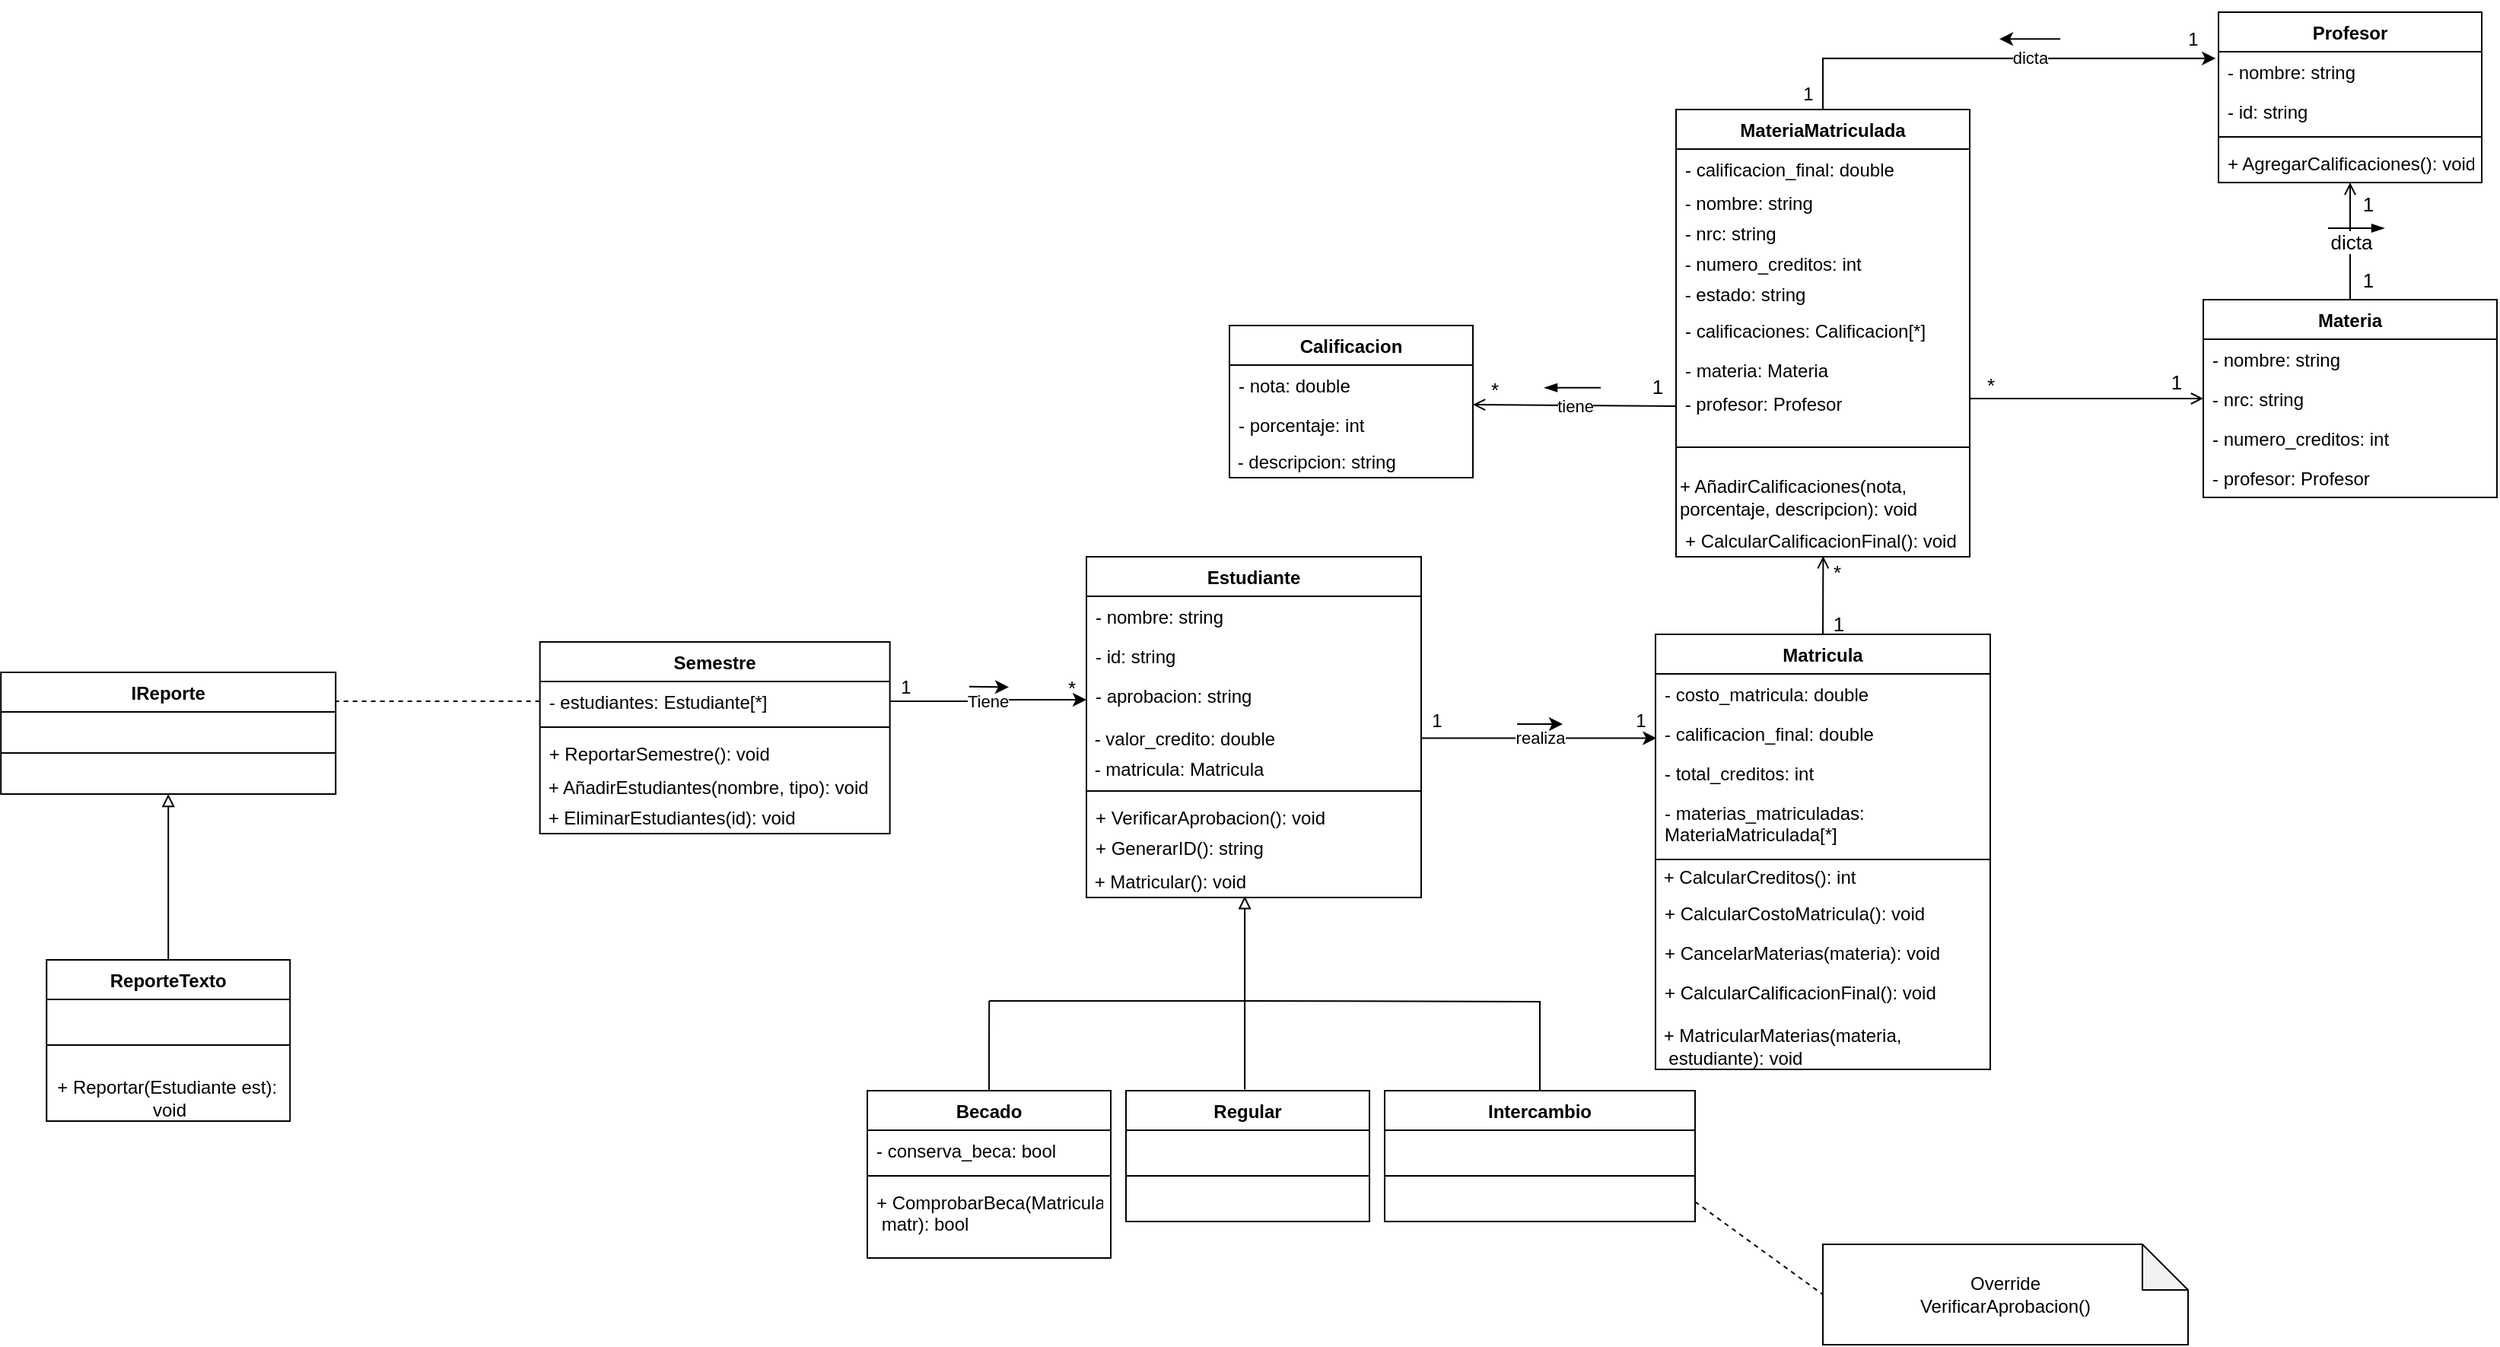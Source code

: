 <mxfile version="16.5.1" type="device"><diagram id="y1QHAL7u7580Ve2rQZN5" name="UML"><mxGraphModel dx="4778" dy="1078" grid="1" gridSize="10" guides="1" tooltips="1" connect="1" arrows="1" fold="1" page="1" pageScale="1" pageWidth="1600" pageHeight="900" math="0" shadow="0"><root><mxCell id="0"/><mxCell id="1" parent="0"/><mxCell id="GwFig526K2JBaYR9-8g_-14" style="rounded=0;orthogonalLoop=1;jettySize=auto;html=1;exitX=0.5;exitY=0;exitDx=0;exitDy=0;entryX=0.501;entryY=0.982;entryDx=0;entryDy=0;entryPerimeter=0;endArrow=open;endFill=0;" parent="1" source="FEUvn8QJqBlLZRFP0QWs-20" target="DB8EXg8k54RvR-zjCEpw-64" edge="1"><mxGeometry relative="1" as="geometry"><mxPoint x="-715.421" y="341.812" as="targetPoint"/></mxGeometry></mxCell><mxCell id="GwFig526K2JBaYR9-8g_-24" value="1" style="edgeLabel;html=1;align=center;verticalAlign=middle;resizable=0;points=[];fontSize=13;labelBackgroundColor=none;" parent="GwFig526K2JBaYR9-8g_-14" vertex="1" connectable="0"><mxGeometry x="-0.562" relative="1" as="geometry"><mxPoint x="10" y="4" as="offset"/></mxGeometry></mxCell><mxCell id="GwFig526K2JBaYR9-8g_-25" value="*" style="edgeLabel;html=1;align=center;verticalAlign=middle;resizable=0;points=[];fontSize=13;labelBackgroundColor=none;" parent="GwFig526K2JBaYR9-8g_-14" vertex="1" connectable="0"><mxGeometry x="0.594" y="-1" relative="1" as="geometry"><mxPoint x="8" as="offset"/></mxGeometry></mxCell><mxCell id="FEUvn8QJqBlLZRFP0QWs-20" value="Matricula" style="swimlane;fontStyle=1;align=center;verticalAlign=top;childLayout=stackLayout;horizontal=1;startSize=26;horizontalStack=0;resizeParent=1;resizeParentMax=0;resizeLast=0;collapsible=1;marginBottom=0;fillColor=none;" parent="1" vertex="1"><mxGeometry x="-826" y="421" width="220" height="286" as="geometry"/></mxCell><mxCell id="FEUvn8QJqBlLZRFP0QWs-13" value="- costo_matricula: double" style="text;strokeColor=none;fillColor=none;align=left;verticalAlign=top;spacingLeft=4;spacingRight=4;overflow=hidden;rotatable=0;points=[[0,0.5],[1,0.5]];portConstraint=eastwest;" parent="FEUvn8QJqBlLZRFP0QWs-20" vertex="1"><mxGeometry y="26" width="220" height="26" as="geometry"/></mxCell><mxCell id="FEUvn8QJqBlLZRFP0QWs-14" value="- calificacion_final: double" style="text;strokeColor=none;fillColor=none;align=left;verticalAlign=top;spacingLeft=4;spacingRight=4;overflow=hidden;rotatable=0;points=[[0,0.5],[1,0.5]];portConstraint=eastwest;" parent="FEUvn8QJqBlLZRFP0QWs-20" vertex="1"><mxGeometry y="52" width="220" height="26" as="geometry"/></mxCell><mxCell id="FEUvn8QJqBlLZRFP0QWs-12" value="- total_creditos: int" style="text;strokeColor=none;fillColor=none;align=left;verticalAlign=top;spacingLeft=4;spacingRight=4;overflow=hidden;rotatable=0;points=[[0,0.5],[1,0.5]];portConstraint=eastwest;" parent="FEUvn8QJqBlLZRFP0QWs-20" vertex="1"><mxGeometry y="78" width="220" height="26" as="geometry"/></mxCell><mxCell id="FEUvn8QJqBlLZRFP0QWs-22" value="- materias_matriculadas: &#10;MateriaMatriculada[*]" style="text;strokeColor=none;fillColor=none;align=left;verticalAlign=top;spacingLeft=4;spacingRight=4;overflow=hidden;rotatable=0;points=[[0,0.5],[1,0.5]];portConstraint=eastwest;" parent="FEUvn8QJqBlLZRFP0QWs-20" vertex="1"><mxGeometry y="104" width="220" height="42" as="geometry"/></mxCell><mxCell id="FEUvn8QJqBlLZRFP0QWs-23" value="" style="line;strokeWidth=1;fillColor=none;align=left;verticalAlign=middle;spacingTop=-1;spacingLeft=3;spacingRight=3;rotatable=0;labelPosition=right;points=[];portConstraint=eastwest;" parent="FEUvn8QJqBlLZRFP0QWs-20" vertex="1"><mxGeometry y="146" width="220" height="4" as="geometry"/></mxCell><mxCell id="DB8EXg8k54RvR-zjCEpw-80" value="&amp;nbsp;+ CalcularCreditos(): int" style="text;html=1;align=left;verticalAlign=middle;resizable=0;points=[];autosize=1;strokeColor=none;fillColor=none;" parent="FEUvn8QJqBlLZRFP0QWs-20" vertex="1"><mxGeometry y="150" width="220" height="20" as="geometry"/></mxCell><mxCell id="FEUvn8QJqBlLZRFP0QWs-24" value="+ CalcularCostoMatricula(): void" style="text;strokeColor=none;fillColor=none;align=left;verticalAlign=top;spacingLeft=4;spacingRight=4;overflow=hidden;rotatable=0;points=[[0,0.5],[1,0.5]];portConstraint=eastwest;" parent="FEUvn8QJqBlLZRFP0QWs-20" vertex="1"><mxGeometry y="170" width="220" height="26" as="geometry"/></mxCell><mxCell id="FEUvn8QJqBlLZRFP0QWs-48" value="+ CancelarMaterias(materia): void" style="text;strokeColor=none;fillColor=none;align=left;verticalAlign=top;spacingLeft=4;spacingRight=4;overflow=hidden;rotatable=0;points=[[0,0.5],[1,0.5]];portConstraint=eastwest;" parent="FEUvn8QJqBlLZRFP0QWs-20" vertex="1"><mxGeometry y="196" width="220" height="26" as="geometry"/></mxCell><mxCell id="GwFig526K2JBaYR9-8g_-22" value="+ CalcularCalificacionFinal(): void" style="text;strokeColor=none;fillColor=none;align=left;verticalAlign=top;spacingLeft=4;spacingRight=4;overflow=hidden;rotatable=0;points=[[0,0.5],[1,0.5]];portConstraint=eastwest;" parent="FEUvn8QJqBlLZRFP0QWs-20" vertex="1"><mxGeometry y="222" width="220" height="34" as="geometry"/></mxCell><mxCell id="DB8EXg8k54RvR-zjCEpw-78" value="&amp;nbsp;+ MatricularMaterias(materia, &lt;br&gt;&lt;div style=&quot;&quot;&gt;&lt;span style=&quot;background-color: initial;&quot;&gt;&amp;nbsp; estudiante): void&lt;/span&gt;&lt;/div&gt;" style="text;html=1;align=left;verticalAlign=middle;resizable=0;points=[];autosize=1;strokeColor=none;fillColor=none;" parent="FEUvn8QJqBlLZRFP0QWs-20" vertex="1"><mxGeometry y="256" width="220" height="30" as="geometry"/></mxCell><mxCell id="FEUvn8QJqBlLZRFP0QWs-38" value="Estudiante" style="swimlane;fontStyle=1;align=center;verticalAlign=top;childLayout=stackLayout;horizontal=1;startSize=26;horizontalStack=0;resizeParent=1;resizeParentMax=0;resizeLast=0;collapsible=1;marginBottom=0;fillColor=none;" parent="1" vertex="1"><mxGeometry x="-1200" y="370" width="220" height="224" as="geometry"/></mxCell><mxCell id="FEUvn8QJqBlLZRFP0QWs-39" value="- nombre: string" style="text;strokeColor=none;fillColor=none;align=left;verticalAlign=top;spacingLeft=4;spacingRight=4;overflow=hidden;rotatable=0;points=[[0,0.5],[1,0.5]];portConstraint=eastwest;" parent="FEUvn8QJqBlLZRFP0QWs-38" vertex="1"><mxGeometry y="26" width="220" height="26" as="geometry"/></mxCell><mxCell id="FEUvn8QJqBlLZRFP0QWs-40" value="- id: string" style="text;strokeColor=none;fillColor=none;align=left;verticalAlign=top;spacingLeft=4;spacingRight=4;overflow=hidden;rotatable=0;points=[[0,0.5],[1,0.5]];portConstraint=eastwest;" parent="FEUvn8QJqBlLZRFP0QWs-38" vertex="1"><mxGeometry y="52" width="220" height="26" as="geometry"/></mxCell><mxCell id="FEUvn8QJqBlLZRFP0QWs-42" value="- aprobacion: string" style="text;strokeColor=none;fillColor=none;align=left;verticalAlign=top;spacingLeft=4;spacingRight=4;overflow=hidden;rotatable=0;points=[[0,0.5],[1,0.5]];portConstraint=eastwest;" parent="FEUvn8QJqBlLZRFP0QWs-38" vertex="1"><mxGeometry y="78" width="220" height="32" as="geometry"/></mxCell><mxCell id="DB8EXg8k54RvR-zjCEpw-83" value="&amp;nbsp;- valor_credito: double" style="text;html=1;align=left;verticalAlign=middle;resizable=0;points=[];autosize=1;strokeColor=none;fillColor=none;" parent="FEUvn8QJqBlLZRFP0QWs-38" vertex="1"><mxGeometry y="110" width="220" height="20" as="geometry"/></mxCell><mxCell id="DB8EXg8k54RvR-zjCEpw-84" value="&amp;nbsp;- matricula: Matricula" style="text;html=1;align=left;verticalAlign=middle;resizable=0;points=[];autosize=1;strokeColor=none;fillColor=none;" parent="FEUvn8QJqBlLZRFP0QWs-38" vertex="1"><mxGeometry y="130" width="220" height="20" as="geometry"/></mxCell><mxCell id="FEUvn8QJqBlLZRFP0QWs-45" value="" style="line;strokeWidth=1;fillColor=none;align=left;verticalAlign=middle;spacingTop=-1;spacingLeft=3;spacingRight=3;rotatable=0;labelPosition=right;points=[];portConstraint=eastwest;" parent="FEUvn8QJqBlLZRFP0QWs-38" vertex="1"><mxGeometry y="150" width="220" height="8" as="geometry"/></mxCell><mxCell id="FEUvn8QJqBlLZRFP0QWs-47" value="+ VerificarAprobacion(): void" style="text;strokeColor=none;fillColor=none;align=left;verticalAlign=top;spacingLeft=4;spacingRight=4;overflow=hidden;rotatable=0;points=[[0,0.5],[1,0.5]];portConstraint=eastwest;" parent="FEUvn8QJqBlLZRFP0QWs-38" vertex="1"><mxGeometry y="158" width="220" height="20" as="geometry"/></mxCell><mxCell id="FEUvn8QJqBlLZRFP0QWs-49" value="+ GenerarID(): string" style="text;strokeColor=none;fillColor=none;align=left;verticalAlign=top;spacingLeft=4;spacingRight=4;overflow=hidden;rotatable=0;points=[[0,0.5],[1,0.5]];portConstraint=eastwest;" parent="FEUvn8QJqBlLZRFP0QWs-38" vertex="1"><mxGeometry y="178" width="220" height="26" as="geometry"/></mxCell><mxCell id="DB8EXg8k54RvR-zjCEpw-82" value="&amp;nbsp;+ Matricular(): void" style="text;html=1;align=left;verticalAlign=middle;resizable=0;points=[];autosize=1;strokeColor=none;fillColor=none;" parent="FEUvn8QJqBlLZRFP0QWs-38" vertex="1"><mxGeometry y="204" width="220" height="20" as="geometry"/></mxCell><mxCell id="FEUvn8QJqBlLZRFP0QWs-50" value="Becado" style="swimlane;fontStyle=1;align=center;verticalAlign=top;childLayout=stackLayout;horizontal=1;startSize=26;horizontalStack=0;resizeParent=1;resizeParentMax=0;resizeLast=0;collapsible=1;marginBottom=0;fillColor=none;" parent="1" vertex="1"><mxGeometry x="-1344" y="721" width="160" height="110" as="geometry"/></mxCell><mxCell id="FEUvn8QJqBlLZRFP0QWs-51" value="- conserva_beca: bool" style="text;strokeColor=none;fillColor=none;align=left;verticalAlign=top;spacingLeft=4;spacingRight=4;overflow=hidden;rotatable=0;points=[[0,0.5],[1,0.5]];portConstraint=eastwest;" parent="FEUvn8QJqBlLZRFP0QWs-50" vertex="1"><mxGeometry y="26" width="160" height="26" as="geometry"/></mxCell><mxCell id="FEUvn8QJqBlLZRFP0QWs-52" value="" style="line;strokeWidth=1;fillColor=none;align=left;verticalAlign=middle;spacingTop=-1;spacingLeft=3;spacingRight=3;rotatable=0;labelPosition=right;points=[];portConstraint=eastwest;" parent="FEUvn8QJqBlLZRFP0QWs-50" vertex="1"><mxGeometry y="52" width="160" height="8" as="geometry"/></mxCell><mxCell id="FEUvn8QJqBlLZRFP0QWs-53" value="+ ComprobarBeca(Matricula&#10; matr): bool" style="text;strokeColor=none;fillColor=none;align=left;verticalAlign=top;spacingLeft=4;spacingRight=4;overflow=hidden;rotatable=0;points=[[0,0.5],[1,0.5]];portConstraint=eastwest;" parent="FEUvn8QJqBlLZRFP0QWs-50" vertex="1"><mxGeometry y="60" width="160" height="50" as="geometry"/></mxCell><mxCell id="FEUvn8QJqBlLZRFP0QWs-55" style="edgeStyle=orthogonalEdgeStyle;rounded=0;orthogonalLoop=1;jettySize=auto;html=1;endArrow=block;endFill=0;strokeWidth=1;exitX=0.488;exitY=-0.008;exitDx=0;exitDy=0;exitPerimeter=0;entryX=0.473;entryY=0.957;entryDx=0;entryDy=0;entryPerimeter=0;" parent="1" source="FEUvn8QJqBlLZRFP0QWs-56" target="DB8EXg8k54RvR-zjCEpw-82" edge="1"><mxGeometry relative="1" as="geometry"><mxPoint x="-1096" y="660" as="sourcePoint"/><mxPoint x="-1096" y="640" as="targetPoint"/><Array as="points"/></mxGeometry></mxCell><mxCell id="FEUvn8QJqBlLZRFP0QWs-56" value="Regular" style="swimlane;fontStyle=1;align=center;verticalAlign=top;childLayout=stackLayout;horizontal=1;startSize=26;horizontalStack=0;resizeParent=1;resizeParentMax=0;resizeLast=0;collapsible=1;marginBottom=0;fillColor=none;" parent="1" vertex="1"><mxGeometry x="-1174" y="721" width="160" height="86" as="geometry"/></mxCell><mxCell id="FEUvn8QJqBlLZRFP0QWs-57" value=" " style="text;strokeColor=none;fillColor=none;align=left;verticalAlign=top;spacingLeft=4;spacingRight=4;overflow=hidden;rotatable=0;points=[[0,0.5],[1,0.5]];portConstraint=eastwest;" parent="FEUvn8QJqBlLZRFP0QWs-56" vertex="1"><mxGeometry y="26" width="160" height="26" as="geometry"/></mxCell><mxCell id="FEUvn8QJqBlLZRFP0QWs-58" value="" style="line;strokeWidth=1;fillColor=none;align=left;verticalAlign=middle;spacingTop=-1;spacingLeft=3;spacingRight=3;rotatable=0;labelPosition=right;points=[];portConstraint=eastwest;" parent="FEUvn8QJqBlLZRFP0QWs-56" vertex="1"><mxGeometry y="52" width="160" height="8" as="geometry"/></mxCell><mxCell id="FEUvn8QJqBlLZRFP0QWs-59" value=" " style="text;strokeColor=none;fillColor=none;align=left;verticalAlign=top;spacingLeft=4;spacingRight=4;overflow=hidden;rotatable=0;points=[[0,0.5],[1,0.5]];portConstraint=eastwest;" parent="FEUvn8QJqBlLZRFP0QWs-56" vertex="1"><mxGeometry y="60" width="160" height="26" as="geometry"/></mxCell><mxCell id="GwFig526K2JBaYR9-8g_-2" style="rounded=0;orthogonalLoop=1;jettySize=auto;html=1;entryX=0;entryY=0.5;entryDx=0;entryDy=0;entryPerimeter=0;dashed=1;endArrow=none;endFill=0;exitX=1;exitY=0.5;exitDx=0;exitDy=0;" parent="1" source="FEUvn8QJqBlLZRFP0QWs-63" target="GwFig526K2JBaYR9-8g_-1" edge="1"><mxGeometry relative="1" as="geometry"><mxPoint x="-916" y="837" as="sourcePoint"/></mxGeometry></mxCell><mxCell id="FEUvn8QJqBlLZRFP0QWs-60" value="Intercambio" style="swimlane;fontStyle=1;align=center;verticalAlign=top;childLayout=stackLayout;horizontal=1;startSize=26;horizontalStack=0;resizeParent=1;resizeParentMax=0;resizeLast=0;collapsible=1;marginBottom=0;fillColor=none;" parent="1" vertex="1"><mxGeometry x="-1004" y="721" width="204" height="86" as="geometry"/></mxCell><mxCell id="FEUvn8QJqBlLZRFP0QWs-61" value=" " style="text;strokeColor=none;fillColor=none;align=left;verticalAlign=top;spacingLeft=4;spacingRight=4;overflow=hidden;rotatable=0;points=[[0,0.5],[1,0.5]];portConstraint=eastwest;" parent="FEUvn8QJqBlLZRFP0QWs-60" vertex="1"><mxGeometry y="26" width="204" height="26" as="geometry"/></mxCell><mxCell id="FEUvn8QJqBlLZRFP0QWs-62" value="" style="line;strokeWidth=1;fillColor=none;align=left;verticalAlign=middle;spacingTop=-1;spacingLeft=3;spacingRight=3;rotatable=0;labelPosition=right;points=[];portConstraint=eastwest;" parent="FEUvn8QJqBlLZRFP0QWs-60" vertex="1"><mxGeometry y="52" width="204" height="8" as="geometry"/></mxCell><mxCell id="FEUvn8QJqBlLZRFP0QWs-63" value=" " style="text;strokeColor=none;fillColor=none;align=left;verticalAlign=top;spacingLeft=4;spacingRight=4;overflow=hidden;rotatable=0;points=[[0,0.5],[1,0.5]];portConstraint=eastwest;" parent="FEUvn8QJqBlLZRFP0QWs-60" vertex="1"><mxGeometry y="60" width="204" height="26" as="geometry"/></mxCell><mxCell id="FEUvn8QJqBlLZRFP0QWs-67" value="" style="group" parent="1" vertex="1" connectable="0"><mxGeometry x="-1264" y="662" width="170" as="geometry"/></mxCell><mxCell id="FEUvn8QJqBlLZRFP0QWs-68" style="edgeStyle=orthogonalEdgeStyle;rounded=0;orthogonalLoop=1;jettySize=auto;html=1;exitX=0.5;exitY=0;exitDx=0;exitDy=0;endArrow=none;endFill=0;strokeWidth=1;" parent="FEUvn8QJqBlLZRFP0QWs-67" source="FEUvn8QJqBlLZRFP0QWs-50" edge="1"><mxGeometry relative="1" as="geometry"><mxPoint x="0.111" as="targetPoint"/></mxGeometry></mxCell><mxCell id="FEUvn8QJqBlLZRFP0QWs-69" value="" style="group" parent="FEUvn8QJqBlLZRFP0QWs-67" vertex="1" connectable="0"><mxGeometry width="170" as="geometry"/></mxCell><mxCell id="FEUvn8QJqBlLZRFP0QWs-70" style="edgeStyle=orthogonalEdgeStyle;rounded=0;orthogonalLoop=1;jettySize=auto;html=1;exitX=0.5;exitY=0;exitDx=0;exitDy=0;endArrow=none;endFill=0;" parent="FEUvn8QJqBlLZRFP0QWs-69" edge="1"><mxGeometry relative="1" as="geometry"><mxPoint x="170" as="targetPoint"/></mxGeometry></mxCell><mxCell id="FEUvn8QJqBlLZRFP0QWs-71" value="" style="endArrow=none;html=1;rounded=0;" parent="FEUvn8QJqBlLZRFP0QWs-69" edge="1"><mxGeometry width="50" height="50" relative="1" as="geometry"><mxPoint as="sourcePoint"/><mxPoint x="170" as="targetPoint"/></mxGeometry></mxCell><mxCell id="GwFig526K2JBaYR9-8g_-31" value="dicta" style="edgeStyle=none;rounded=0;orthogonalLoop=1;jettySize=auto;html=1;exitX=0.5;exitY=0;exitDx=0;exitDy=0;entryX=0.5;entryY=1;entryDx=0;entryDy=0;fontSize=13;endArrow=open;endFill=0;" parent="1" source="FEUvn8QJqBlLZRFP0QWs-81" target="GwFig526K2JBaYR9-8g_-15" edge="1"><mxGeometry relative="1" as="geometry"/></mxCell><mxCell id="GwFig526K2JBaYR9-8g_-33" value="1" style="edgeLabel;html=1;align=center;verticalAlign=middle;resizable=0;points=[];fontSize=13;labelBackgroundColor=none;" parent="GwFig526K2JBaYR9-8g_-31" vertex="1" connectable="0"><mxGeometry x="0.604" y="-2" relative="1" as="geometry"><mxPoint x="9" y="-1" as="offset"/></mxGeometry></mxCell><mxCell id="GwFig526K2JBaYR9-8g_-34" value="1" style="edgeLabel;html=1;align=center;verticalAlign=middle;resizable=0;points=[];fontSize=13;labelBackgroundColor=none;" parent="GwFig526K2JBaYR9-8g_-31" vertex="1" connectable="0"><mxGeometry x="-0.714" relative="1" as="geometry"><mxPoint x="11" y="-2" as="offset"/></mxGeometry></mxCell><mxCell id="FEUvn8QJqBlLZRFP0QWs-81" value="Materia" style="swimlane;fontStyle=1;align=center;verticalAlign=top;childLayout=stackLayout;horizontal=1;startSize=26;horizontalStack=0;resizeParent=1;resizeParentMax=0;resizeLast=0;collapsible=1;marginBottom=0;fillColor=none;" parent="1" vertex="1"><mxGeometry x="-466" y="201" width="193" height="130" as="geometry"/></mxCell><mxCell id="FEUvn8QJqBlLZRFP0QWs-82" value="- nombre: string" style="text;strokeColor=none;fillColor=none;align=left;verticalAlign=top;spacingLeft=4;spacingRight=4;overflow=hidden;rotatable=0;points=[[0,0.5],[1,0.5]];portConstraint=eastwest;" parent="FEUvn8QJqBlLZRFP0QWs-81" vertex="1"><mxGeometry y="26" width="193" height="26" as="geometry"/></mxCell><mxCell id="FEUvn8QJqBlLZRFP0QWs-83" value="- nrc: string" style="text;strokeColor=none;fillColor=none;align=left;verticalAlign=top;spacingLeft=4;spacingRight=4;overflow=hidden;rotatable=0;points=[[0,0.5],[1,0.5]];portConstraint=eastwest;" parent="FEUvn8QJqBlLZRFP0QWs-81" vertex="1"><mxGeometry y="52" width="193" height="26" as="geometry"/></mxCell><mxCell id="FEUvn8QJqBlLZRFP0QWs-84" value="- numero_creditos: int" style="text;strokeColor=none;fillColor=none;align=left;verticalAlign=top;spacingLeft=4;spacingRight=4;overflow=hidden;rotatable=0;points=[[0,0.5],[1,0.5]];portConstraint=eastwest;" parent="FEUvn8QJqBlLZRFP0QWs-81" vertex="1"><mxGeometry y="78" width="193" height="26" as="geometry"/></mxCell><mxCell id="GwFig526K2JBaYR9-8g_-32" value="- profesor: Profesor" style="text;strokeColor=none;fillColor=none;align=left;verticalAlign=top;spacingLeft=4;spacingRight=4;overflow=hidden;rotatable=0;points=[[0,0.5],[1,0.5]];portConstraint=eastwest;" parent="FEUvn8QJqBlLZRFP0QWs-81" vertex="1"><mxGeometry y="104" width="193" height="26" as="geometry"/></mxCell><mxCell id="FEUvn8QJqBlLZRFP0QWs-92" value="Calificacion" style="swimlane;fontStyle=1;align=center;verticalAlign=top;childLayout=stackLayout;horizontal=1;startSize=26;horizontalStack=0;resizeParent=1;resizeParentMax=0;resizeLast=0;collapsible=1;marginBottom=0;fillColor=none;" parent="1" vertex="1"><mxGeometry x="-1106" y="218" width="160" height="100" as="geometry"/></mxCell><mxCell id="FEUvn8QJqBlLZRFP0QWs-93" value="- nota: double" style="text;strokeColor=none;fillColor=none;align=left;verticalAlign=top;spacingLeft=4;spacingRight=4;overflow=hidden;rotatable=0;points=[[0,0.5],[1,0.5]];portConstraint=eastwest;" parent="FEUvn8QJqBlLZRFP0QWs-92" vertex="1"><mxGeometry y="26" width="160" height="26" as="geometry"/></mxCell><mxCell id="FEUvn8QJqBlLZRFP0QWs-94" value="- porcentaje: int" style="text;strokeColor=none;fillColor=none;align=left;verticalAlign=top;spacingLeft=4;spacingRight=4;overflow=hidden;rotatable=0;points=[[0,0.5],[1,0.5]];portConstraint=eastwest;" parent="FEUvn8QJqBlLZRFP0QWs-92" vertex="1"><mxGeometry y="52" width="160" height="28" as="geometry"/></mxCell><mxCell id="DB8EXg8k54RvR-zjCEpw-81" value="&amp;nbsp;- descripcion: string" style="text;html=1;align=left;verticalAlign=middle;resizable=0;points=[];autosize=1;strokeColor=none;fillColor=none;" parent="FEUvn8QJqBlLZRFP0QWs-92" vertex="1"><mxGeometry y="80" width="160" height="20" as="geometry"/></mxCell><mxCell id="GwFig526K2JBaYR9-8g_-1" value="Override&lt;br&gt;VerificarAprobacion()" style="shape=note;whiteSpace=wrap;html=1;backgroundOutline=1;darkOpacity=0.05;" parent="1" vertex="1"><mxGeometry x="-716" y="822" width="240" height="66" as="geometry"/></mxCell><mxCell id="GwFig526K2JBaYR9-8g_-12" style="rounded=0;orthogonalLoop=1;jettySize=auto;html=1;endArrow=open;endFill=0;entryX=0;entryY=0.5;entryDx=0;entryDy=0;exitX=1;exitY=0.5;exitDx=0;exitDy=0;" parent="1" target="FEUvn8QJqBlLZRFP0QWs-83" edge="1"><mxGeometry relative="1" as="geometry"><mxPoint x="-486" y="279.368" as="targetPoint"/><mxPoint x="-619.5" y="266" as="sourcePoint"/></mxGeometry></mxCell><mxCell id="GwFig526K2JBaYR9-8g_-26" value="*" style="edgeLabel;html=1;align=center;verticalAlign=middle;resizable=0;points=[];fontSize=13;labelBackgroundColor=none;" parent="GwFig526K2JBaYR9-8g_-12" vertex="1" connectable="0"><mxGeometry x="-0.784" relative="1" as="geometry"><mxPoint x="-3" y="-9" as="offset"/></mxGeometry></mxCell><mxCell id="GwFig526K2JBaYR9-8g_-27" value="1" style="edgeLabel;html=1;align=center;verticalAlign=middle;resizable=0;points=[];fontSize=13;labelBackgroundColor=none;" parent="GwFig526K2JBaYR9-8g_-12" vertex="1" connectable="0"><mxGeometry x="0.698" relative="1" as="geometry"><mxPoint x="5" y="-11" as="offset"/></mxGeometry></mxCell><mxCell id="GwFig526K2JBaYR9-8g_-13" value="tiene" style="rounded=0;orthogonalLoop=1;jettySize=auto;html=1;entryX=1;entryY=1.001;entryDx=0;entryDy=0;endArrow=open;endFill=0;entryPerimeter=0;exitX=0;exitY=0.5;exitDx=0;exitDy=0;" parent="1" target="FEUvn8QJqBlLZRFP0QWs-93" edge="1"><mxGeometry relative="1" as="geometry"><mxPoint x="-812.5" y="271" as="sourcePoint"/></mxGeometry></mxCell><mxCell id="GwFig526K2JBaYR9-8g_-35" value="1" style="edgeLabel;html=1;align=center;verticalAlign=middle;resizable=0;points=[];fontSize=13;labelBackgroundColor=none;" parent="GwFig526K2JBaYR9-8g_-13" vertex="1" connectable="0"><mxGeometry x="-0.818" relative="1" as="geometry"><mxPoint x="-1" y="-13" as="offset"/></mxGeometry></mxCell><mxCell id="GwFig526K2JBaYR9-8g_-36" value="*" style="edgeLabel;html=1;align=center;verticalAlign=middle;resizable=0;points=[];fontSize=13;labelBackgroundColor=none;" parent="GwFig526K2JBaYR9-8g_-13" vertex="1" connectable="0"><mxGeometry x="0.807" y="-1" relative="1" as="geometry"><mxPoint x="1" y="-9" as="offset"/></mxGeometry></mxCell><mxCell id="GwFig526K2JBaYR9-8g_-15" value="Profesor" style="swimlane;fontStyle=1;align=center;verticalAlign=top;childLayout=stackLayout;horizontal=1;startSize=26;horizontalStack=0;resizeParent=1;resizeParentMax=0;resizeLast=0;collapsible=1;marginBottom=0;fillColor=none;" parent="1" vertex="1"><mxGeometry x="-456" y="12" width="173" height="112" as="geometry"/></mxCell><mxCell id="GwFig526K2JBaYR9-8g_-16" value="- nombre: string" style="text;strokeColor=none;fillColor=none;align=left;verticalAlign=top;spacingLeft=4;spacingRight=4;overflow=hidden;rotatable=0;points=[[0,0.5],[1,0.5]];portConstraint=eastwest;" parent="GwFig526K2JBaYR9-8g_-15" vertex="1"><mxGeometry y="26" width="173" height="26" as="geometry"/></mxCell><mxCell id="GwFig526K2JBaYR9-8g_-17" value="- id: string" style="text;strokeColor=none;fillColor=none;align=left;verticalAlign=top;spacingLeft=4;spacingRight=4;overflow=hidden;rotatable=0;points=[[0,0.5],[1,0.5]];portConstraint=eastwest;" parent="GwFig526K2JBaYR9-8g_-15" vertex="1"><mxGeometry y="52" width="173" height="26" as="geometry"/></mxCell><mxCell id="GwFig526K2JBaYR9-8g_-18" value="" style="line;strokeWidth=1;fillColor=none;align=left;verticalAlign=middle;spacingTop=-1;spacingLeft=3;spacingRight=3;rotatable=0;labelPosition=right;points=[];portConstraint=eastwest;" parent="GwFig526K2JBaYR9-8g_-15" vertex="1"><mxGeometry y="78" width="173" height="8" as="geometry"/></mxCell><mxCell id="GwFig526K2JBaYR9-8g_-19" value="+ AgregarCalificaciones(): void" style="text;strokeColor=none;fillColor=none;align=left;verticalAlign=top;spacingLeft=4;spacingRight=4;overflow=hidden;rotatable=0;points=[[0,0.5],[1,0.5]];portConstraint=eastwest;" parent="GwFig526K2JBaYR9-8g_-15" vertex="1"><mxGeometry y="86" width="173" height="26" as="geometry"/></mxCell><mxCell id="GwFig526K2JBaYR9-8g_-30" style="edgeStyle=none;rounded=0;orthogonalLoop=1;jettySize=auto;html=1;exitX=0.25;exitY=0;exitDx=0;exitDy=0;fontSize=13;endArrow=open;endFill=0;" parent="1" source="GwFig526K2JBaYR9-8g_-15" target="GwFig526K2JBaYR9-8g_-15" edge="1"><mxGeometry relative="1" as="geometry"/></mxCell><mxCell id="FEUvn8QJqBlLZRFP0QWs-66" value="" style="endArrow=none;html=1;rounded=0;entryX=0.5;entryY=0;entryDx=0;entryDy=0;edgeStyle=orthogonalEdgeStyle;" parent="1" target="FEUvn8QJqBlLZRFP0QWs-60" edge="1"><mxGeometry width="50" height="50" relative="1" as="geometry"><mxPoint x="-1094" y="662" as="sourcePoint"/><mxPoint x="-902" y="683" as="targetPoint"/></mxGeometry></mxCell><mxCell id="GwFig526K2JBaYR9-8g_-45" value="" style="endArrow=none;html=1;rounded=0;endFill=0;labelBackgroundColor=default;startArrow=blockThin;startFill=1;" parent="1" edge="1"><mxGeometry width="50" height="50" relative="1" as="geometry"><mxPoint x="-899" y="258.9" as="sourcePoint"/><mxPoint x="-862" y="258.9" as="targetPoint"/></mxGeometry></mxCell><mxCell id="GwFig526K2JBaYR9-8g_-46" value="" style="endArrow=blockThin;html=1;rounded=0;endFill=1;labelBackgroundColor=default;startArrow=none;startFill=0;" parent="1" edge="1"><mxGeometry width="50" height="50" relative="1" as="geometry"><mxPoint x="-384" y="154" as="sourcePoint"/><mxPoint x="-347" y="154.0" as="targetPoint"/></mxGeometry></mxCell><mxCell id="DB8EXg8k54RvR-zjCEpw-17" value="Semestre" style="swimlane;fontStyle=1;align=center;verticalAlign=top;childLayout=stackLayout;horizontal=1;startSize=26;horizontalStack=0;resizeParent=1;resizeParentMax=0;resizeLast=0;collapsible=1;marginBottom=0;fillColor=none;" parent="1" vertex="1"><mxGeometry x="-1559.17" y="426" width="230" height="126" as="geometry"/></mxCell><mxCell id="DB8EXg8k54RvR-zjCEpw-19" value="- estudiantes: Estudiante[*]" style="text;strokeColor=none;fillColor=none;align=left;verticalAlign=top;spacingLeft=4;spacingRight=4;overflow=hidden;rotatable=0;points=[[0,0.5],[1,0.5]];portConstraint=eastwest;" parent="DB8EXg8k54RvR-zjCEpw-17" vertex="1"><mxGeometry y="26" width="230" height="26" as="geometry"/></mxCell><mxCell id="DB8EXg8k54RvR-zjCEpw-20" value="" style="line;strokeWidth=1;fillColor=none;align=left;verticalAlign=middle;spacingTop=-1;spacingLeft=3;spacingRight=3;rotatable=0;labelPosition=right;points=[];portConstraint=eastwest;" parent="DB8EXg8k54RvR-zjCEpw-17" vertex="1"><mxGeometry y="52" width="230" height="8" as="geometry"/></mxCell><mxCell id="DB8EXg8k54RvR-zjCEpw-21" value="+ ReportarSemestre(): void" style="text;strokeColor=none;fillColor=none;align=left;verticalAlign=top;spacingLeft=4;spacingRight=4;overflow=hidden;rotatable=0;points=[[0,0.5],[1,0.5]];portConstraint=eastwest;" parent="DB8EXg8k54RvR-zjCEpw-17" vertex="1"><mxGeometry y="60" width="230" height="26" as="geometry"/></mxCell><mxCell id="DB8EXg8k54RvR-zjCEpw-90" value="&amp;nbsp;+ AñadirEstudiantes(nombre, tipo): void" style="text;html=1;align=left;verticalAlign=middle;resizable=0;points=[];autosize=1;strokeColor=none;fillColor=none;" parent="DB8EXg8k54RvR-zjCEpw-17" vertex="1"><mxGeometry y="86" width="230" height="20" as="geometry"/></mxCell><mxCell id="DB8EXg8k54RvR-zjCEpw-91" value="&amp;nbsp;+ EliminarEstudiantes(id): void" style="text;html=1;align=left;verticalAlign=middle;resizable=0;points=[];autosize=1;strokeColor=none;fillColor=none;" parent="DB8EXg8k54RvR-zjCEpw-17" vertex="1"><mxGeometry y="106" width="230" height="20" as="geometry"/></mxCell><mxCell id="DB8EXg8k54RvR-zjCEpw-26" value="*" style="edgeLabel;html=1;align=center;verticalAlign=middle;resizable=0;points=[];fontSize=13;labelBackgroundColor=none;" parent="1" connectable="0" vertex="1"><mxGeometry x="-1209.999" y="456.002" as="geometry"/></mxCell><mxCell id="DB8EXg8k54RvR-zjCEpw-27" value="Tiene" style="edgeStyle=orthogonalEdgeStyle;rounded=0;orthogonalLoop=1;jettySize=auto;html=1;entryX=0;entryY=0.5;entryDx=0;entryDy=0;" parent="1" source="DB8EXg8k54RvR-zjCEpw-19" target="FEUvn8QJqBlLZRFP0QWs-42" edge="1"><mxGeometry relative="1" as="geometry"/></mxCell><mxCell id="DB8EXg8k54RvR-zjCEpw-28" value="1" style="text;html=1;align=center;verticalAlign=middle;resizable=0;points=[];autosize=1;strokeColor=none;fillColor=none;" parent="1" vertex="1"><mxGeometry x="-1329.17" y="446" width="20" height="20" as="geometry"/></mxCell><mxCell id="DB8EXg8k54RvR-zjCEpw-30" value="IReporte" style="swimlane;fontStyle=1;align=center;verticalAlign=top;childLayout=stackLayout;horizontal=1;startSize=26;horizontalStack=0;resizeParent=1;resizeParentMax=0;resizeLast=0;collapsible=1;marginBottom=0;fillColor=none;" parent="1" vertex="1"><mxGeometry x="-1913.39" y="446" width="220" height="80" as="geometry"/></mxCell><mxCell id="DB8EXg8k54RvR-zjCEpw-33" value="" style="line;strokeWidth=1;fillColor=none;align=left;verticalAlign=middle;spacingTop=-1;spacingLeft=3;spacingRight=3;rotatable=0;labelPosition=right;points=[];portConstraint=eastwest;" parent="DB8EXg8k54RvR-zjCEpw-30" vertex="1"><mxGeometry y="26" width="220" height="54" as="geometry"/></mxCell><mxCell id="DB8EXg8k54RvR-zjCEpw-38" style="edgeStyle=orthogonalEdgeStyle;rounded=0;orthogonalLoop=1;jettySize=auto;html=1;entryX=1;entryY=0.5;entryDx=0;entryDy=0;dashed=1;endArrow=none;endFill=0;" parent="1" source="DB8EXg8k54RvR-zjCEpw-19" edge="1"><mxGeometry relative="1" as="geometry"><mxPoint x="-1693.39" y="465.0" as="targetPoint"/></mxGeometry></mxCell><mxCell id="DB8EXg8k54RvR-zjCEpw-42" value="" style="endArrow=classic;html=1;rounded=0;" parent="1" edge="1"><mxGeometry width="50" height="50" relative="1" as="geometry"><mxPoint x="-1277" y="455.43" as="sourcePoint"/><mxPoint x="-1251" y="455.72" as="targetPoint"/></mxGeometry></mxCell><mxCell id="DB8EXg8k54RvR-zjCEpw-43" value="" style="endArrow=classic;html=1;rounded=0;" parent="1" edge="1"><mxGeometry width="50" height="50" relative="1" as="geometry"><mxPoint x="-560" y="29.64" as="sourcePoint"/><mxPoint x="-600" y="29.64" as="targetPoint"/><Array as="points"><mxPoint x="-580" y="29.64"/></Array></mxGeometry></mxCell><mxCell id="DB8EXg8k54RvR-zjCEpw-44" value="1" style="text;html=1;align=center;verticalAlign=middle;resizable=0;points=[];autosize=1;strokeColor=none;fillColor=none;" parent="1" vertex="1"><mxGeometry x="-483.5" y="20" width="20" height="20" as="geometry"/></mxCell><mxCell id="DB8EXg8k54RvR-zjCEpw-45" value="1" style="text;html=1;align=center;verticalAlign=middle;resizable=0;points=[];autosize=1;strokeColor=none;fillColor=none;" parent="1" vertex="1"><mxGeometry x="-736" y="56" width="20" height="20" as="geometry"/></mxCell><mxCell id="DB8EXg8k54RvR-zjCEpw-77" value="dicta" style="edgeStyle=orthogonalEdgeStyle;rounded=0;orthogonalLoop=1;jettySize=auto;html=1;entryX=-0.011;entryY=0.17;entryDx=0;entryDy=0;entryPerimeter=0;" parent="1" source="DB8EXg8k54RvR-zjCEpw-59" target="GwFig526K2JBaYR9-8g_-16" edge="1"><mxGeometry x="0.163" relative="1" as="geometry"><mxPoint x="-620" y="56" as="targetPoint"/><mxPoint as="offset"/></mxGeometry></mxCell><mxCell id="DB8EXg8k54RvR-zjCEpw-59" value="MateriaMatriculada" style="swimlane;fontStyle=1;align=center;verticalAlign=top;childLayout=stackLayout;horizontal=1;startSize=26;horizontalStack=0;resizeParent=1;resizeParentMax=0;resizeLast=0;collapsible=1;marginBottom=0;fillColor=none;" parent="1" vertex="1"><mxGeometry x="-812.5" y="76" width="193" height="294" as="geometry"/></mxCell><mxCell id="DB8EXg8k54RvR-zjCEpw-60" value="- calificacion_final: double" style="text;strokeColor=none;fillColor=none;align=left;verticalAlign=top;spacingLeft=4;spacingRight=4;overflow=hidden;rotatable=0;points=[[0,0.5],[1,0.5]];portConstraint=eastwest;" parent="DB8EXg8k54RvR-zjCEpw-59" vertex="1"><mxGeometry y="26" width="193" height="26" as="geometry"/></mxCell><mxCell id="DB8EXg8k54RvR-zjCEpw-65" value="&amp;nbsp;- nombre: string" style="text;html=1;align=left;verticalAlign=middle;resizable=0;points=[];autosize=1;strokeColor=none;fillColor=none;" parent="DB8EXg8k54RvR-zjCEpw-59" vertex="1"><mxGeometry y="52" width="193" height="20" as="geometry"/></mxCell><mxCell id="DB8EXg8k54RvR-zjCEpw-66" value="&amp;nbsp;- nrc: string" style="text;html=1;align=left;verticalAlign=middle;resizable=0;points=[];autosize=1;strokeColor=none;fillColor=none;" parent="DB8EXg8k54RvR-zjCEpw-59" vertex="1"><mxGeometry y="72" width="193" height="20" as="geometry"/></mxCell><mxCell id="DB8EXg8k54RvR-zjCEpw-67" value="&amp;nbsp;- numero_creditos: int" style="text;html=1;align=left;verticalAlign=middle;resizable=0;points=[];autosize=1;strokeColor=none;fillColor=none;" parent="DB8EXg8k54RvR-zjCEpw-59" vertex="1"><mxGeometry y="92" width="193" height="20" as="geometry"/></mxCell><mxCell id="DB8EXg8k54RvR-zjCEpw-68" value="&amp;nbsp;- estado: string" style="text;html=1;align=left;verticalAlign=middle;resizable=0;points=[];autosize=1;strokeColor=none;fillColor=none;" parent="DB8EXg8k54RvR-zjCEpw-59" vertex="1"><mxGeometry y="112" width="193" height="20" as="geometry"/></mxCell><mxCell id="DB8EXg8k54RvR-zjCEpw-61" value="- calificaciones: Calificacion[*]" style="text;strokeColor=none;fillColor=none;align=left;verticalAlign=top;spacingLeft=4;spacingRight=4;overflow=hidden;rotatable=0;points=[[0,0.5],[1,0.5]];portConstraint=eastwest;" parent="DB8EXg8k54RvR-zjCEpw-59" vertex="1"><mxGeometry y="132" width="193" height="26" as="geometry"/></mxCell><mxCell id="DB8EXg8k54RvR-zjCEpw-62" value="- materia: Materia" style="text;strokeColor=none;fillColor=none;align=left;verticalAlign=top;spacingLeft=4;spacingRight=4;overflow=hidden;rotatable=0;points=[[0,0.5],[1,0.5]];portConstraint=eastwest;" parent="DB8EXg8k54RvR-zjCEpw-59" vertex="1"><mxGeometry y="158" width="193" height="26" as="geometry"/></mxCell><mxCell id="DB8EXg8k54RvR-zjCEpw-69" value="&amp;nbsp;- profesor: Profesor" style="text;html=1;align=left;verticalAlign=middle;resizable=0;points=[];autosize=1;strokeColor=none;fillColor=none;" parent="DB8EXg8k54RvR-zjCEpw-59" vertex="1"><mxGeometry y="184" width="193" height="20" as="geometry"/></mxCell><mxCell id="DB8EXg8k54RvR-zjCEpw-63" value="" style="line;strokeWidth=1;fillColor=none;align=left;verticalAlign=middle;spacingTop=-1;spacingLeft=3;spacingRight=3;rotatable=0;labelPosition=right;points=[];portConstraint=eastwest;" parent="DB8EXg8k54RvR-zjCEpw-59" vertex="1"><mxGeometry y="204" width="193" height="36" as="geometry"/></mxCell><mxCell id="6QUFJDSF0lX12Ou7aBaq-1" value="+ AñadirCalificaciones(nota, &lt;br&gt;porcentaje, descripcion): void" style="text;html=1;align=left;verticalAlign=middle;resizable=0;points=[];autosize=1;strokeColor=none;fillColor=none;" vertex="1" parent="DB8EXg8k54RvR-zjCEpw-59"><mxGeometry y="240" width="193" height="30" as="geometry"/></mxCell><mxCell id="DB8EXg8k54RvR-zjCEpw-64" value="+ CalcularCalificacionFinal(): void" style="text;strokeColor=none;fillColor=none;align=left;verticalAlign=top;spacingLeft=4;spacingRight=4;overflow=hidden;rotatable=0;points=[[0,0.5],[1,0.5]];portConstraint=eastwest;" parent="DB8EXg8k54RvR-zjCEpw-59" vertex="1"><mxGeometry y="270" width="193" height="24" as="geometry"/></mxCell><mxCell id="DB8EXg8k54RvR-zjCEpw-85" value="realiza" style="edgeStyle=orthogonalEdgeStyle;rounded=0;orthogonalLoop=1;jettySize=auto;html=1;entryX=0.003;entryY=0.623;entryDx=0;entryDy=0;entryPerimeter=0;" parent="1" source="DB8EXg8k54RvR-zjCEpw-83" target="FEUvn8QJqBlLZRFP0QWs-14" edge="1"><mxGeometry relative="1" as="geometry"><mxPoint x="-830" y="490" as="targetPoint"/><Array as="points"><mxPoint x="-870" y="490"/></Array></mxGeometry></mxCell><mxCell id="DB8EXg8k54RvR-zjCEpw-87" value="" style="endArrow=classic;html=1;rounded=0;" parent="1" edge="1"><mxGeometry width="50" height="50" relative="1" as="geometry"><mxPoint x="-917" y="480" as="sourcePoint"/><mxPoint x="-887" y="480" as="targetPoint"/></mxGeometry></mxCell><mxCell id="DB8EXg8k54RvR-zjCEpw-88" value="1" style="text;html=1;align=center;verticalAlign=middle;resizable=0;points=[];autosize=1;strokeColor=none;fillColor=none;" parent="1" vertex="1"><mxGeometry x="-980" y="468" width="20" height="20" as="geometry"/></mxCell><mxCell id="DB8EXg8k54RvR-zjCEpw-89" value="1" style="text;html=1;align=center;verticalAlign=middle;resizable=0;points=[];autosize=1;strokeColor=none;fillColor=none;" parent="1" vertex="1"><mxGeometry x="-846" y="468" width="20" height="20" as="geometry"/></mxCell><mxCell id="6QUFJDSF0lX12Ou7aBaq-6" style="edgeStyle=orthogonalEdgeStyle;rounded=0;orthogonalLoop=1;jettySize=auto;html=1;endArrow=block;endFill=0;entryX=0.5;entryY=1;entryDx=0;entryDy=0;" edge="1" parent="1" source="6QUFJDSF0lX12Ou7aBaq-2" target="DB8EXg8k54RvR-zjCEpw-30"><mxGeometry relative="1" as="geometry"><mxPoint x="-1803.39" y="570" as="targetPoint"/></mxGeometry></mxCell><mxCell id="6QUFJDSF0lX12Ou7aBaq-2" value="ReporteTexto" style="swimlane;fontStyle=1;align=center;verticalAlign=top;childLayout=stackLayout;horizontal=1;startSize=26;horizontalStack=0;resizeParent=1;resizeParentMax=0;resizeLast=0;collapsible=1;marginBottom=0;fillColor=none;" vertex="1" parent="1"><mxGeometry x="-1883.39" y="635" width="160" height="106" as="geometry"/></mxCell><mxCell id="6QUFJDSF0lX12Ou7aBaq-3" value=" " style="text;strokeColor=none;fillColor=none;align=left;verticalAlign=top;spacingLeft=4;spacingRight=4;overflow=hidden;rotatable=0;points=[[0,0.5],[1,0.5]];portConstraint=eastwest;" vertex="1" parent="6QUFJDSF0lX12Ou7aBaq-2"><mxGeometry y="26" width="160" height="26" as="geometry"/></mxCell><mxCell id="6QUFJDSF0lX12Ou7aBaq-4" value="" style="line;strokeWidth=1;fillColor=none;align=left;verticalAlign=middle;spacingTop=-1;spacingLeft=3;spacingRight=3;rotatable=0;labelPosition=right;points=[];portConstraint=eastwest;" vertex="1" parent="6QUFJDSF0lX12Ou7aBaq-2"><mxGeometry y="52" width="160" height="8" as="geometry"/></mxCell><mxCell id="6QUFJDSF0lX12Ou7aBaq-5" value=" " style="text;strokeColor=none;fillColor=none;align=left;verticalAlign=top;spacingLeft=4;spacingRight=4;overflow=hidden;rotatable=0;points=[[0,0.5],[1,0.5]];portConstraint=eastwest;" vertex="1" parent="6QUFJDSF0lX12Ou7aBaq-2"><mxGeometry y="60" width="160" height="16" as="geometry"/></mxCell><mxCell id="6QUFJDSF0lX12Ou7aBaq-7" value="+ Reportar(Estudiante est):&amp;nbsp;&lt;br&gt;void" style="text;html=1;align=center;verticalAlign=middle;resizable=0;points=[];autosize=1;strokeColor=none;fillColor=none;" vertex="1" parent="6QUFJDSF0lX12Ou7aBaq-2"><mxGeometry y="76" width="160" height="30" as="geometry"/></mxCell></root></mxGraphModel></diagram></mxfile>